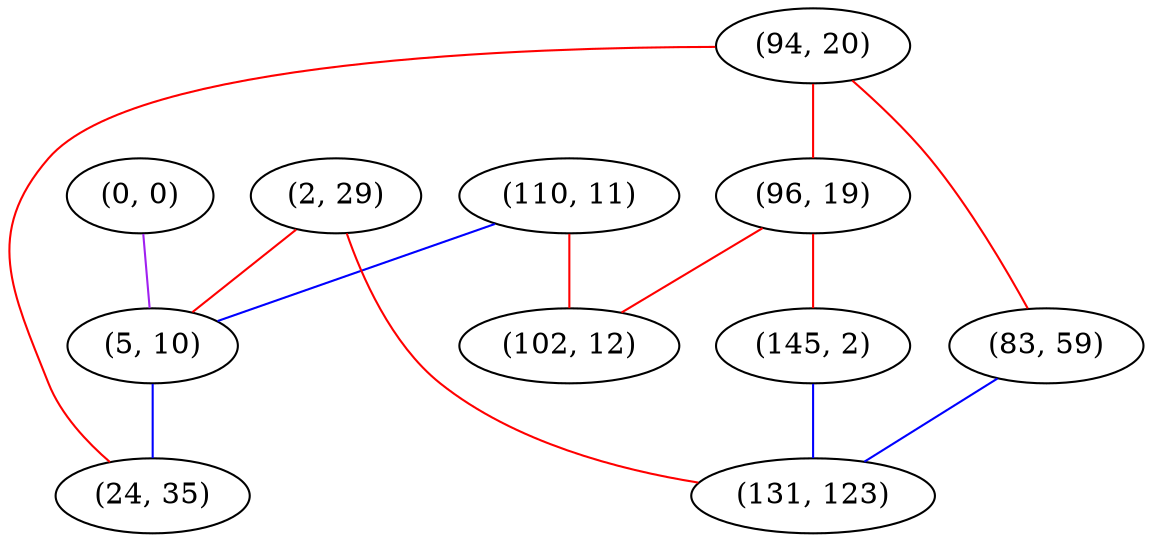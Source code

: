 graph "" {
"(110, 11)";
"(2, 29)";
"(0, 0)";
"(5, 10)";
"(94, 20)";
"(96, 19)";
"(83, 59)";
"(145, 2)";
"(24, 35)";
"(102, 12)";
"(131, 123)";
"(110, 11)" -- "(102, 12)"  [color=red, key=0, weight=1];
"(110, 11)" -- "(5, 10)"  [color=blue, key=0, weight=3];
"(2, 29)" -- "(5, 10)"  [color=red, key=0, weight=1];
"(2, 29)" -- "(131, 123)"  [color=red, key=0, weight=1];
"(0, 0)" -- "(5, 10)"  [color=purple, key=0, weight=4];
"(5, 10)" -- "(24, 35)"  [color=blue, key=0, weight=3];
"(94, 20)" -- "(96, 19)"  [color=red, key=0, weight=1];
"(94, 20)" -- "(24, 35)"  [color=red, key=0, weight=1];
"(94, 20)" -- "(83, 59)"  [color=red, key=0, weight=1];
"(96, 19)" -- "(145, 2)"  [color=red, key=0, weight=1];
"(96, 19)" -- "(102, 12)"  [color=red, key=0, weight=1];
"(83, 59)" -- "(131, 123)"  [color=blue, key=0, weight=3];
"(145, 2)" -- "(131, 123)"  [color=blue, key=0, weight=3];
}
